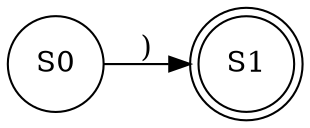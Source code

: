 digraph finite_state_machine {
	rankdir=LR;
node [shape = doublecircle]; S1;
node [shape = circle];
S0->S1 [label = ")"]; 
}